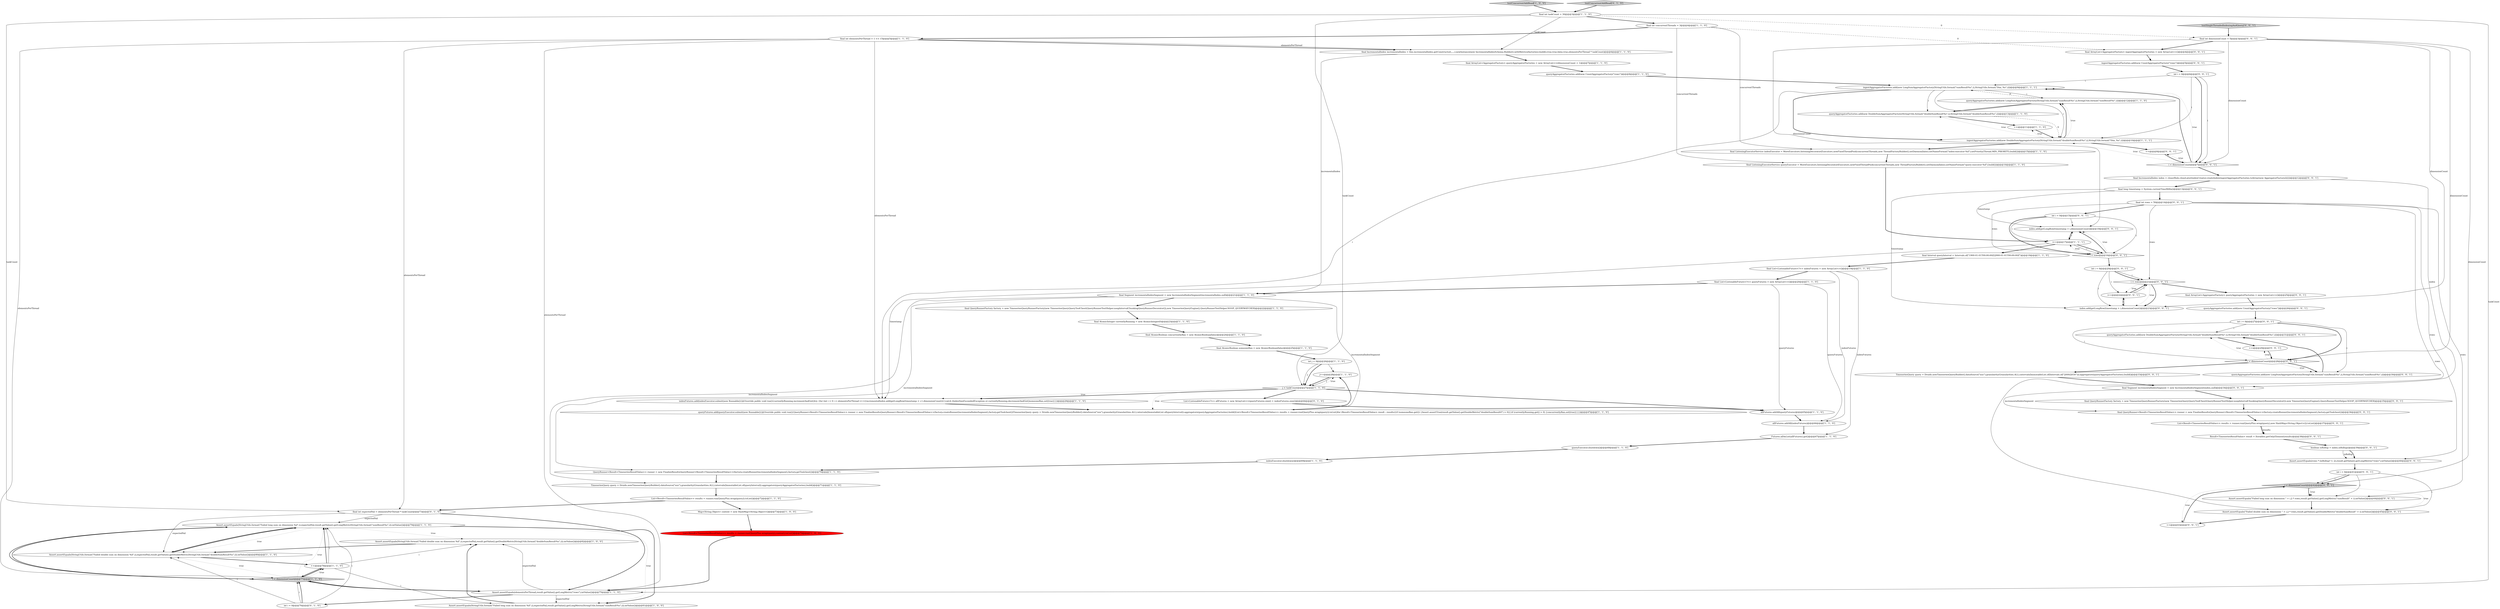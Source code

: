 digraph {
39 [style = filled, label = "final AtomicInteger currentlyRunning = new AtomicInteger(0)@@@23@@@['1', '1', '0']", fillcolor = white, shape = ellipse image = "AAA0AAABBB1BBB"];
60 [style = filled, label = "i < dimensionCount@@@7@@@['0', '0', '1']", fillcolor = white, shape = diamond image = "AAA0AAABBB3BBB"];
17 [style = filled, label = "++i@@@11@@@['1', '1', '0']", fillcolor = white, shape = ellipse image = "AAA0AAABBB1BBB"];
21 [style = filled, label = "Assert.assertEquals(StringUtils.format(\"Failed long sum on dimension %d\",i),expectedVal,result.getValue().getLongMetric(StringUtils.format(\"sumResult%s\",i)).intValue())@@@79@@@['1', '1', '0']", fillcolor = white, shape = ellipse image = "AAA0AAABBB1BBB"];
61 [style = filled, label = "int i = 0@@@27@@@['0', '0', '1']", fillcolor = white, shape = ellipse image = "AAA0AAABBB3BBB"];
28 [style = filled, label = "indexFutures.add(indexExecutor.submit(new Runnable(){@Override public void run(){currentlyRunning.incrementAndGet()try {for (int i = 0 i < elementsPerThread i++){incrementalIndex.add(getLongRow(timestamp + i,1,dimensionCount))}}catch (IndexSizeExceededException e) currentlyRunning.decrementAndGet()someoneRan.set(true)}}))@@@29@@@['1', '1', '0']", fillcolor = white, shape = ellipse image = "AAA0AAABBB1BBB"];
45 [style = filled, label = "final int expectedVal = elementsPerThread * taskCount@@@73@@@['0', '1', '0']", fillcolor = white, shape = ellipse image = "AAA0AAABBB2BBB"];
54 [style = filled, label = "i < rows@@@21@@@['0', '0', '1']", fillcolor = white, shape = diamond image = "AAA0AAABBB3BBB"];
51 [style = filled, label = "final ArrayList<AggregatorFactory> queryAggregatorFactories = new ArrayList<>()@@@25@@@['0', '0', '1']", fillcolor = white, shape = ellipse image = "AAA0AAABBB3BBB"];
43 [style = filled, label = "TimeseriesQuery query = Druids.newTimeseriesQueryBuilder().dataSource(\"xxx\").granularity(Granularities.ALL).intervals(ImmutableList.of(queryInterval)).aggregators(queryAggregatorFactories).build()@@@71@@@['1', '1', '0']", fillcolor = white, shape = ellipse image = "AAA0AAABBB1BBB"];
9 [style = filled, label = "++i@@@78@@@['1', '1', '0']", fillcolor = white, shape = ellipse image = "AAA0AAABBB1BBB"];
31 [style = filled, label = "Assert.assertEquals(StringUtils.format(\"Failed double sum on dimension %d\",i),expectedVal,result.getValue().getDoubleMetric(StringUtils.format(\"doubleSumResult%s\",i)).intValue())@@@82@@@['1', '0', '0']", fillcolor = white, shape = ellipse image = "AAA0AAABBB1BBB"];
0 [style = filled, label = "ingestAggregatorFactories.add(new LongSumAggregatorFactory(StringUtils.format(\"sumResult%s\",i),StringUtils.format(\"Dim_%s\",i)))@@@9@@@['1', '1', '1']", fillcolor = white, shape = ellipse image = "AAA0AAABBB1BBB"];
12 [style = filled, label = "final AtomicBoolean someoneRan = new AtomicBoolean(false)@@@25@@@['1', '1', '0']", fillcolor = white, shape = ellipse image = "AAA0AAABBB1BBB"];
29 [style = filled, label = "testConcurrentAddRead['1', '0', '0']", fillcolor = lightgray, shape = diamond image = "AAA0AAABBB1BBB"];
6 [style = filled, label = "Assert.assertEquals(StringUtils.format(\"Failed double sum on dimension %d\",i),expectedVal,result.getValue().getDoubleMetric(StringUtils.format(\"doubleSumResult%s\",i)).intValue())@@@80@@@['1', '1', '0']", fillcolor = white, shape = ellipse image = "AAA0AAABBB1BBB"];
72 [style = filled, label = "ingestAggregatorFactories.add(new CountAggregatorFactory(\"rows\"))@@@5@@@['0', '0', '1']", fillcolor = white, shape = ellipse image = "AAA0AAABBB3BBB"];
82 [style = filled, label = "queryAggregatorFactories.add(new DoubleSumAggregatorFactory(StringUtils.format(\"doubleSumResult%s\",i),StringUtils.format(\"doubleSumResult%s\",i)))@@@31@@@['0', '0', '1']", fillcolor = white, shape = ellipse image = "AAA0AAABBB3BBB"];
44 [style = filled, label = "final int elementsPerThread = 1 << 15@@@5@@@['1', '1', '0']", fillcolor = white, shape = ellipse image = "AAA0AAABBB1BBB"];
23 [style = filled, label = "Assert.assertEquals(StringUtils.format(\"Failed long sum on dimension %d\",i),expectedVal,result.getValue().getLongMetric(StringUtils.format(\"sumResult%s\",i)).intValue())@@@81@@@['1', '0', '0']", fillcolor = white, shape = ellipse image = "AAA0AAABBB1BBB"];
68 [style = filled, label = "i < dimensionCount@@@42@@@['0', '0', '1']", fillcolor = lightgray, shape = diamond image = "AAA0AAABBB3BBB"];
77 [style = filled, label = "i < rows@@@16@@@['0', '0', '1']", fillcolor = white, shape = diamond image = "AAA0AAABBB3BBB"];
66 [style = filled, label = "int i = 0@@@15@@@['0', '0', '1']", fillcolor = white, shape = ellipse image = "AAA0AAABBB3BBB"];
16 [style = filled, label = "indexExecutor.shutdown()@@@69@@@['1', '1', '0']", fillcolor = white, shape = ellipse image = "AAA0AAABBB1BBB"];
20 [style = filled, label = "final int taskCount = 30@@@3@@@['1', '1', '0']", fillcolor = white, shape = ellipse image = "AAA0AAABBB1BBB"];
62 [style = filled, label = "index.add(getLongRow(timestamp + i,dimensionCount))@@@18@@@['0', '0', '1']", fillcolor = white, shape = ellipse image = "AAA0AAABBB3BBB"];
79 [style = filled, label = "final Segment incrementalIndexSegment = new IncrementalIndexSegment(index,null)@@@34@@@['0', '0', '1']", fillcolor = white, shape = ellipse image = "AAA0AAABBB3BBB"];
30 [style = filled, label = "QueryRunner<Result<TimeseriesResultValue>> runner = new FinalizeResultsQueryRunner<Result<TimeseriesResultValue>>(factory.createRunner(incrementalIndexSegment),factory.getToolchest())@@@70@@@['1', '1', '0']", fillcolor = white, shape = ellipse image = "AAA0AAABBB1BBB"];
7 [style = filled, label = "final int concurrentThreads = 3@@@4@@@['1', '1', '0']", fillcolor = white, shape = ellipse image = "AAA0AAABBB1BBB"];
63 [style = filled, label = "int i = 0@@@20@@@['0', '0', '1']", fillcolor = white, shape = ellipse image = "AAA0AAABBB3BBB"];
26 [style = filled, label = "List<Result<TimeseriesResultValue>> results = runner.run(QueryPlus.wrap(query),context).toList()@@@74@@@['1', '0', '0']", fillcolor = red, shape = ellipse image = "AAA1AAABBB1BBB"];
70 [style = filled, label = "testSingleThreadedIndexingAndQuery['0', '0', '1']", fillcolor = lightgray, shape = diamond image = "AAA0AAABBB3BBB"];
15 [style = filled, label = "j++@@@28@@@['1', '1', '0']", fillcolor = white, shape = ellipse image = "AAA0AAABBB1BBB"];
48 [style = filled, label = "testConcurrentAddRead['0', '1', '0']", fillcolor = lightgray, shape = diamond image = "AAA0AAABBB2BBB"];
37 [style = filled, label = "queryFutures.add(queryExecutor.submit(new Runnable(){@Override public void run(){QueryRunner<Result<TimeseriesResultValue>> runner = new FinalizeResultsQueryRunner<Result<TimeseriesResultValue>>(factory.createRunner(incrementalIndexSegment),factory.getToolchest())TimeseriesQuery query = Druids.newTimeseriesQueryBuilder().dataSource(\"xxx\").granularity(Granularities.ALL).intervals(ImmutableList.of(queryInterval)).aggregators(queryAggregatorFactories).build()List<Result<TimeseriesResultValue>> results = runner.run(QueryPlus.wrap(query)).toList()for (Result<TimeseriesResultValue> result : results){if (someoneRan.get()) {Assert.assertTrue(result.getValue().getDoubleMetric(\"doubleSumResult0\") > 0)}}if (currentlyRunning.get() > 0) {concurrentlyRan.set(true)}}}))@@@47@@@['1', '1', '0']", fillcolor = white, shape = ellipse image = "AAA0AAABBB1BBB"];
14 [style = filled, label = "final List<ListenableFuture<?>> indexFutures = new ArrayList<>()@@@19@@@['1', '1', '0']", fillcolor = white, shape = ellipse image = "AAA0AAABBB1BBB"];
22 [style = filled, label = "Assert.assertEquals(elementsPerThread,result.getValue().getLongMetric(\"rows\").intValue())@@@75@@@['1', '1', '0']", fillcolor = white, shape = ellipse image = "AAA0AAABBB1BBB"];
40 [style = filled, label = "final Segment incrementalIndexSegment = new IncrementalIndexSegment(incrementalIndex,null)@@@21@@@['1', '1', '0']", fillcolor = white, shape = ellipse image = "AAA0AAABBB1BBB"];
59 [style = filled, label = "++i@@@29@@@['0', '0', '1']", fillcolor = white, shape = ellipse image = "AAA0AAABBB3BBB"];
1 [style = filled, label = "final ListeningExecutorService indexExecutor = MoreExecutors.listeningDecorator(Executors.newFixedThreadPool(concurrentThreads,new ThreadFactoryBuilder().setDaemon(false).setNameFormat(\"index-executor-%d\").setPriority(Thread.MIN_PRIORITY).build()))@@@15@@@['1', '1', '0']", fillcolor = white, shape = ellipse image = "AAA0AAABBB1BBB"];
46 [style = filled, label = "List<ListenableFuture<?>> allFutures = new ArrayList<>(queryFutures.size() + indexFutures.size())@@@64@@@['0', '1', '0']", fillcolor = white, shape = ellipse image = "AAA0AAABBB2BBB"];
52 [style = filled, label = "i++@@@22@@@['0', '0', '1']", fillcolor = white, shape = ellipse image = "AAA0AAABBB3BBB"];
84 [style = filled, label = "final ArrayList<AggregatorFactory> ingestAggregatorFactories = new ArrayList<>()@@@4@@@['0', '0', '1']", fillcolor = white, shape = ellipse image = "AAA0AAABBB3BBB"];
55 [style = filled, label = "Assert.assertEquals(rows * (isRollup? 1: 2),result.getValue().getLongMetric(\"rows\").intValue())@@@40@@@['0', '0', '1']", fillcolor = white, shape = ellipse image = "AAA0AAABBB3BBB"];
69 [style = filled, label = "Assert.assertEquals(\"Failed long sum on dimension \" + i,2 * rows,result.getValue().getLongMetric(\"sumResult\" + i).intValue())@@@44@@@['0', '0', '1']", fillcolor = white, shape = ellipse image = "AAA0AAABBB3BBB"];
2 [style = filled, label = "i++@@@17@@@['1', '1', '1']", fillcolor = white, shape = ellipse image = "AAA0AAABBB1BBB"];
3 [style = filled, label = "int j = 0@@@26@@@['1', '1', '0']", fillcolor = white, shape = ellipse image = "AAA0AAABBB1BBB"];
50 [style = filled, label = "++i@@@8@@@['0', '0', '1']", fillcolor = white, shape = ellipse image = "AAA0AAABBB3BBB"];
58 [style = filled, label = "Assert.assertEquals(\"Failed double sum on dimension \" + i,2 * rows,result.getValue().getDoubleMetric(\"doubleSumResult\" + i).intValue())@@@45@@@['0', '0', '1']", fillcolor = white, shape = ellipse image = "AAA0AAABBB3BBB"];
13 [style = filled, label = "Map<String,Object> context = new HashMap<String,Object>()@@@73@@@['1', '0', '0']", fillcolor = white, shape = ellipse image = "AAA0AAABBB1BBB"];
19 [style = filled, label = "allFutures.addAll(queryFutures)@@@65@@@['1', '1', '0']", fillcolor = white, shape = ellipse image = "AAA0AAABBB1BBB"];
5 [style = filled, label = "final Interval queryInterval = Intervals.of(\"1900-01-01T00:00:00Z/2900-01-01T00:00:00Z\")@@@18@@@['1', '1', '0']", fillcolor = white, shape = ellipse image = "AAA0AAABBB1BBB"];
41 [style = filled, label = "final List<ListenableFuture<?>> queryFutures = new ArrayList<>()@@@20@@@['1', '1', '0']", fillcolor = white, shape = ellipse image = "AAA0AAABBB1BBB"];
18 [style = filled, label = "queryAggregatorFactories.add(new LongSumAggregatorFactory(StringUtils.format(\"sumResult%s\",i),StringUtils.format(\"sumResult%s\",i)))@@@12@@@['1', '1', '0']", fillcolor = white, shape = ellipse image = "AAA0AAABBB1BBB"];
24 [style = filled, label = "List<Result<TimeseriesResultValue>> results = runner.run(QueryPlus.wrap(query)).toList()@@@72@@@['1', '1', '0']", fillcolor = white, shape = ellipse image = "AAA0AAABBB1BBB"];
35 [style = filled, label = "i < dimensionCount@@@77@@@['1', '1', '0']", fillcolor = lightgray, shape = diamond image = "AAA0AAABBB1BBB"];
49 [style = filled, label = "queryAggregatorFactories.add(new CountAggregatorFactory(\"rows\"))@@@26@@@['0', '0', '1']", fillcolor = white, shape = ellipse image = "AAA0AAABBB3BBB"];
33 [style = filled, label = "j < taskCount@@@27@@@['1', '1', '0']", fillcolor = white, shape = diamond image = "AAA0AAABBB1BBB"];
71 [style = filled, label = "Result<TimeseriesResultValue> result = Iterables.getOnlyElement(results)@@@38@@@['0', '0', '1']", fillcolor = white, shape = ellipse image = "AAA0AAABBB3BBB"];
11 [style = filled, label = "queryExecutor.shutdown()@@@68@@@['1', '1', '0']", fillcolor = white, shape = ellipse image = "AAA0AAABBB1BBB"];
73 [style = filled, label = "List<Result<TimeseriesResultValue>> results = runner.run(QueryPlus.wrap(query),new HashMap<String,Object>()).toList()@@@37@@@['0', '0', '1']", fillcolor = white, shape = ellipse image = "AAA0AAABBB3BBB"];
64 [style = filled, label = "final long timestamp = System.currentTimeMillis()@@@13@@@['0', '0', '1']", fillcolor = white, shape = ellipse image = "AAA0AAABBB3BBB"];
53 [style = filled, label = "queryAggregatorFactories.add(new LongSumAggregatorFactory(StringUtils.format(\"sumResult%s\",i),StringUtils.format(\"sumResult%s\",i)))@@@30@@@['0', '0', '1']", fillcolor = white, shape = ellipse image = "AAA0AAABBB3BBB"];
27 [style = filled, label = "queryAggregatorFactories.add(new DoubleSumAggregatorFactory(StringUtils.format(\"doubleSumResult%s\",i),StringUtils.format(\"doubleSumResult%s\",i)))@@@13@@@['1', '1', '0']", fillcolor = white, shape = ellipse image = "AAA0AAABBB1BBB"];
25 [style = filled, label = "Futures.allAsList(allFutures).get()@@@67@@@['1', '1', '0']", fillcolor = white, shape = ellipse image = "AAA0AAABBB1BBB"];
10 [style = filled, label = "final ListeningExecutorService queryExecutor = MoreExecutors.listeningDecorator(Executors.newFixedThreadPool(concurrentThreads,new ThreadFactoryBuilder().setDaemon(false).setNameFormat(\"query-executor-%d\").build()))@@@16@@@['1', '1', '0']", fillcolor = white, shape = ellipse image = "AAA0AAABBB1BBB"];
4 [style = filled, label = "final IncrementalIndex incrementalIndex = this.incrementalIndex.getConstructor(,,,,,).newInstance(new IncrementalIndexSchema.Builder().withMetrics(factories).build(),true,true,false,true,elementsPerThread * taskCount)@@@6@@@['1', '1', '0']", fillcolor = white, shape = ellipse image = "AAA0AAABBB1BBB"];
32 [style = filled, label = "final QueryRunnerFactory factory = new TimeseriesQueryRunnerFactory(new TimeseriesQueryQueryToolChest(QueryRunnerTestHelper.noopIntervalChunkingQueryRunnerDecorator()),new TimeseriesQueryEngine(),QueryRunnerTestHelper.NOOP_QUERYWATCHER)@@@22@@@['1', '1', '0']", fillcolor = white, shape = ellipse image = "AAA0AAABBB1BBB"];
42 [style = filled, label = "final ArrayList<AggregatorFactory> queryAggregatorFactories = new ArrayList<>(dimensionCount + 1)@@@7@@@['1', '1', '0']", fillcolor = white, shape = ellipse image = "AAA0AAABBB1BBB"];
47 [style = filled, label = "int i = 0@@@76@@@['0', '1', '0']", fillcolor = white, shape = ellipse image = "AAA0AAABBB2BBB"];
36 [style = filled, label = "ingestAggregatorFactories.add(new DoubleSumAggregatorFactory(StringUtils.format(\"doubleSumResult%s\",i),StringUtils.format(\"Dim_%s\",i)))@@@10@@@['1', '1', '1']", fillcolor = white, shape = ellipse image = "AAA0AAABBB1BBB"];
56 [style = filled, label = "final int dimensionCount = 5@@@3@@@['0', '0', '1']", fillcolor = white, shape = ellipse image = "AAA0AAABBB3BBB"];
67 [style = filled, label = "index.add(getLongRow(timestamp + i,dimensionCount))@@@23@@@['0', '0', '1']", fillcolor = white, shape = ellipse image = "AAA0AAABBB3BBB"];
38 [style = filled, label = "allFutures.addAll(indexFutures)@@@66@@@['1', '1', '0']", fillcolor = white, shape = ellipse image = "AAA0AAABBB1BBB"];
57 [style = filled, label = "final int rows = 50@@@14@@@['0', '0', '1']", fillcolor = white, shape = ellipse image = "AAA0AAABBB3BBB"];
80 [style = filled, label = "final IncrementalIndex index = closerRule.closeLater(indexCreator.createIndex(ingestAggregatorFactories.toArray(new AggregatorFactory(((()))@@@12@@@['0', '0', '1']", fillcolor = white, shape = ellipse image = "AAA0AAABBB3BBB"];
83 [style = filled, label = "int i = 0@@@6@@@['0', '0', '1']", fillcolor = white, shape = ellipse image = "AAA0AAABBB3BBB"];
76 [style = filled, label = "i < dimensionCount@@@28@@@['0', '0', '1']", fillcolor = white, shape = diamond image = "AAA0AAABBB3BBB"];
75 [style = filled, label = "int i = 0@@@41@@@['0', '0', '1']", fillcolor = white, shape = ellipse image = "AAA0AAABBB3BBB"];
85 [style = filled, label = "final QueryRunnerFactory factory = new TimeseriesQueryRunnerFactory(new TimeseriesQueryQueryToolChest(QueryRunnerTestHelper.noopIntervalChunkingQueryRunnerDecorator()),new TimeseriesQueryEngine(),QueryRunnerTestHelper.NOOP_QUERYWATCHER)@@@35@@@['0', '0', '1']", fillcolor = white, shape = ellipse image = "AAA0AAABBB3BBB"];
78 [style = filled, label = "++i@@@43@@@['0', '0', '1']", fillcolor = white, shape = ellipse image = "AAA0AAABBB3BBB"];
81 [style = filled, label = "final QueryRunner<Result<TimeseriesResultValue>> runner = new FinalizeResultsQueryRunner<Result<TimeseriesResultValue>>(factory.createRunner(incrementalIndexSegment),factory.getToolchest())@@@36@@@['0', '0', '1']", fillcolor = white, shape = ellipse image = "AAA0AAABBB3BBB"];
34 [style = filled, label = "final AtomicBoolean concurrentlyRan = new AtomicBoolean(false)@@@24@@@['1', '1', '0']", fillcolor = white, shape = ellipse image = "AAA0AAABBB1BBB"];
8 [style = filled, label = "queryAggregatorFactories.add(new CountAggregatorFactory(\"rows\"))@@@8@@@['1', '1', '0']", fillcolor = white, shape = ellipse image = "AAA0AAABBB1BBB"];
65 [style = filled, label = "TimeseriesQuery query = Druids.newTimeseriesQueryBuilder().dataSource(\"xxx\").granularity(Granularities.ALL).intervals(ImmutableList.of(Intervals.of(\"2000/2030\"))).aggregators(queryAggregatorFactories).build()@@@33@@@['0', '0', '1']", fillcolor = white, shape = ellipse image = "AAA0AAABBB3BBB"];
74 [style = filled, label = "boolean isRollup = index.isRollup()@@@39@@@['0', '0', '1']", fillcolor = white, shape = ellipse image = "AAA0AAABBB3BBB"];
56->68 [style = solid, label="dimensionCount"];
3->15 [style = solid, label="j"];
18->0 [style = dashed, label="0"];
0->18 [style = solid, label="i"];
68->69 [style = bold, label=""];
20->56 [style = dashed, label="0"];
0->28 [style = solid, label="i"];
9->23 [style = solid, label="i"];
81->73 [style = bold, label=""];
33->28 [style = dotted, label="true"];
68->69 [style = dotted, label="true"];
60->50 [style = dotted, label="true"];
61->82 [style = solid, label="i"];
37->15 [style = bold, label=""];
47->6 [style = solid, label="i"];
68->58 [style = dotted, label="true"];
4->40 [style = solid, label="incrementalIndex"];
9->35 [style = bold, label=""];
26->22 [style = bold, label=""];
54->52 [style = dotted, label="true"];
8->0 [style = bold, label=""];
17->36 [style = bold, label=""];
7->1 [style = solid, label="concurrentThreads"];
20->22 [style = solid, label="taskCount"];
63->52 [style = solid, label="i"];
57->54 [style = solid, label="rows"];
63->54 [style = solid, label="i"];
31->6 [style = bold, label=""];
56->76 [style = solid, label="dimensionCount"];
75->68 [style = solid, label="i"];
69->58 [style = bold, label=""];
71->74 [style = bold, label=""];
44->35 [style = solid, label="elementsPerThread"];
61->76 [style = bold, label=""];
33->46 [style = bold, label=""];
43->24 [style = bold, label=""];
45->22 [style = bold, label=""];
56->60 [style = solid, label="dimensionCount"];
22->47 [style = bold, label=""];
66->62 [style = solid, label="i"];
36->18 [style = bold, label=""];
2->62 [style = solid, label="i"];
21->23 [style = dotted, label="true"];
27->17 [style = bold, label=""];
9->21 [style = bold, label=""];
75->68 [style = bold, label=""];
73->71 [style = bold, label=""];
73->71 [style = solid, label="results"];
76->82 [style = dotted, label="true"];
21->35 [style = bold, label=""];
74->55 [style = solid, label="isRollup"];
33->37 [style = dotted, label="true"];
62->2 [style = bold, label=""];
83->60 [style = solid, label="i"];
67->52 [style = bold, label=""];
77->62 [style = bold, label=""];
75->69 [style = solid, label="i"];
11->16 [style = bold, label=""];
60->0 [style = bold, label=""];
28->37 [style = bold, label=""];
53->82 [style = bold, label=""];
57->55 [style = solid, label="rows"];
82->59 [style = bold, label=""];
35->6 [style = dotted, label="true"];
57->69 [style = solid, label="rows"];
39->34 [style = bold, label=""];
63->54 [style = bold, label=""];
33->28 [style = bold, label=""];
83->60 [style = bold, label=""];
47->35 [style = solid, label="i"];
14->25 [style = solid, label="indexFutures"];
54->67 [style = dotted, label="true"];
75->58 [style = solid, label="i"];
0->27 [style = solid, label="i"];
35->21 [style = dotted, label="true"];
3->33 [style = bold, label=""];
84->72 [style = bold, label=""];
35->21 [style = bold, label=""];
0->36 [style = bold, label=""];
44->22 [style = solid, label="elementsPerThread"];
29->20 [style = bold, label=""];
41->19 [style = solid, label="queryFutures"];
76->53 [style = dotted, label="true"];
44->4 [style = bold, label=""];
21->31 [style = dotted, label="true"];
40->30 [style = solid, label="incrementalIndexSegment"];
2->77 [style = bold, label=""];
83->0 [style = solid, label="i"];
57->77 [style = solid, label="rows"];
55->75 [style = bold, label=""];
14->38 [style = solid, label="indexFutures"];
38->25 [style = bold, label=""];
47->21 [style = solid, label="i"];
76->53 [style = bold, label=""];
10->2 [style = bold, label=""];
46->19 [style = bold, label=""];
36->50 [style = bold, label=""];
66->2 [style = solid, label="i"];
58->78 [style = bold, label=""];
20->7 [style = bold, label=""];
78->68 [style = bold, label=""];
3->33 [style = solid, label="j"];
9->21 [style = solid, label="i"];
19->38 [style = bold, label=""];
66->77 [style = solid, label="i"];
61->53 [style = solid, label="i"];
64->57 [style = bold, label=""];
77->62 [style = dotted, label="true"];
7->44 [style = bold, label=""];
52->54 [style = bold, label=""];
15->33 [style = bold, label=""];
80->64 [style = bold, label=""];
24->13 [style = bold, label=""];
21->23 [style = bold, label=""];
21->6 [style = dotted, label="true"];
23->31 [style = bold, label=""];
56->67 [style = solid, label="dimensionCount"];
30->43 [style = bold, label=""];
35->9 [style = bold, label=""];
45->6 [style = solid, label="expectedVal"];
6->21 [style = bold, label=""];
57->66 [style = bold, label=""];
42->8 [style = bold, label=""];
65->79 [style = bold, label=""];
7->10 [style = solid, label="concurrentThreads"];
77->63 [style = bold, label=""];
79->81 [style = solid, label="incrementalIndexSegment"];
49->61 [style = bold, label=""];
27->36 [style = dashed, label="0"];
24->45 [style = bold, label=""];
52->67 [style = solid, label="i"];
0->36 [style = solid, label="i"];
45->21 [style = solid, label="expectedVal"];
40->37 [style = solid, label="incrementalIndexSegment"];
50->60 [style = bold, label=""];
54->67 [style = bold, label=""];
41->40 [style = bold, label=""];
13->26 [style = bold, label=""];
83->36 [style = solid, label="i"];
63->67 [style = solid, label="i"];
40->43 [style = solid, label="incrementalIndexSegment"];
76->59 [style = dotted, label="true"];
16->30 [style = bold, label=""];
20->45 [style = solid, label="taskCount"];
40->32 [style = bold, label=""];
85->81 [style = bold, label=""];
57->58 [style = solid, label="rows"];
44->4 [style = solid, label="elementsPerThread"];
32->39 [style = bold, label=""];
60->36 [style = dotted, label="true"];
12->3 [style = bold, label=""];
59->76 [style = bold, label=""];
70->56 [style = bold, label=""];
33->19 [style = bold, label=""];
20->4 [style = solid, label="taskCount"];
36->18 [style = dotted, label="true"];
22->35 [style = bold, label=""];
14->41 [style = bold, label=""];
15->33 [style = solid, label="j"];
22->31 [style = solid, label="expectedVal"];
2->5 [style = bold, label=""];
54->51 [style = bold, label=""];
56->62 [style = solid, label="dimensionCount"];
66->77 [style = bold, label=""];
68->78 [style = dotted, label="true"];
36->27 [style = dotted, label="true"];
21->6 [style = bold, label=""];
72->83 [style = bold, label=""];
74->55 [style = bold, label=""];
52->54 [style = solid, label="i"];
35->22 [style = bold, label=""];
64->67 [style = solid, label="timestamp"];
35->9 [style = dotted, label="true"];
4->42 [style = bold, label=""];
51->49 [style = bold, label=""];
5->14 [style = bold, label=""];
34->12 [style = bold, label=""];
47->35 [style = bold, label=""];
44->45 [style = solid, label="elementsPerThread"];
36->1 [style = bold, label=""];
20->33 [style = solid, label="taskCount"];
2->77 [style = solid, label="i"];
79->85 [style = bold, label=""];
77->2 [style = dotted, label="true"];
7->84 [style = dashed, label="0"];
80->79 [style = solid, label="index"];
56->84 [style = bold, label=""];
44->28 [style = solid, label="elementsPerThread"];
33->15 [style = dotted, label="true"];
18->27 [style = bold, label=""];
36->17 [style = dotted, label="true"];
25->11 [style = bold, label=""];
64->62 [style = solid, label="timestamp"];
48->20 [style = bold, label=""];
76->65 [style = bold, label=""];
41->38 [style = solid, label="queryFutures"];
60->80 [style = bold, label=""];
60->0 [style = dotted, label="true"];
6->9 [style = bold, label=""];
1->10 [style = bold, label=""];
22->23 [style = solid, label="expectedVal"];
61->76 [style = solid, label="i"];
2->28 [style = solid, label="timestamp"];
9->31 [style = solid, label="i"];
}
